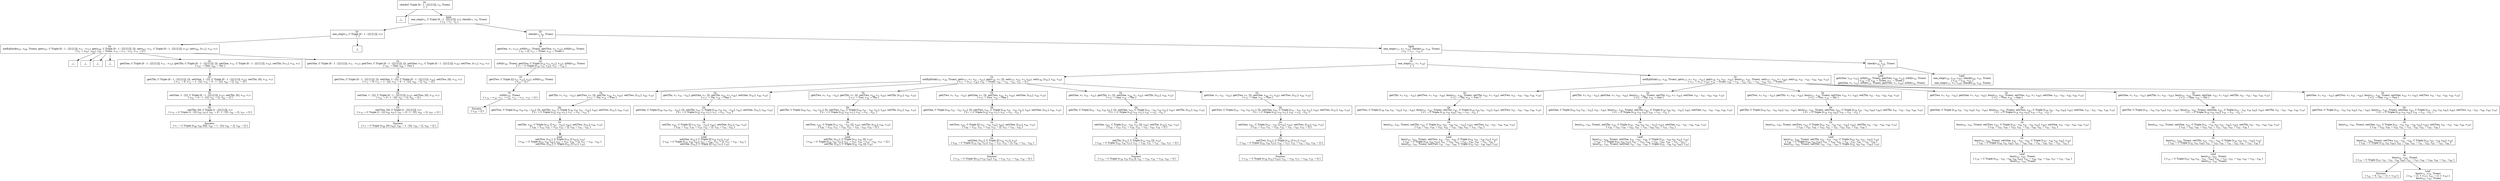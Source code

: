 digraph {
    graph [rankdir=TB
          ,bgcolor=transparent];
    node [shape=box
         ,fillcolor=white
         ,style=filled];
    0 [label=<Or <BR/> check(C Triple [0 : 1 : [2] [] []], v<SUB>0</SUB>, Trueo) <BR/>  [  ] >];
    1 [label=<_|_>];
    2 [label=<Split <BR/> one_step(v<SUB>5</SUB>, C Triple [0 : 1 : [2] [] []], v<SUB>7</SUB>), check(v<SUB>7</SUB>, v<SUB>6</SUB>, Trueo) <BR/>  [ v<SUB>0</SUB> &rarr; v<SUB>5</SUB> : v<SUB>6</SUB> ] >];
    3 [label=<Or <BR/> one_step(v<SUB>5</SUB>, C Triple [0 : 1 : [2] [] []], v<SUB>7</SUB>) <BR/>  [  ] >];
    4 [label=<Or <BR/> check(v<SUB>7</SUB>, v<SUB>6</SUB>, Trueo) <BR/>  [  ] >];
    5 [label=<Or <BR/> notEqStick(v<SUB>67</SUB>, v<SUB>68</SUB>, Trueo), get(v<SUB>67</SUB>, C Triple [0 : 1 : [2] [] []], v<SUB>71</SUB> : v<SUB>72</SUB>), get(v<SUB>68</SUB>, C Triple [0 : 1 : [2] [] []], []), set(v<SUB>67</SUB>, v<SUB>72</SUB>, C Triple [0 : 1 : [2] [] []], v<SUB>74</SUB>), set(v<SUB>68</SUB>, [v<SUB>71</SUB>], v<SUB>74</SUB>, v<SUB>7</SUB>) <BR/>  [ v<SUB>5</SUB> &rarr; (v<SUB>67</SUB>, v<SUB>68</SUB>), v<SUB>69</SUB> &rarr; Trueo, v<SUB>70</SUB> &rarr; v<SUB>71</SUB> : v<SUB>72</SUB>, v<SUB>73</SUB> &rarr; [] ] >];
    6 [label=<_|_>];
    7 [label=<_|_>];
    8 [label=<_|_>];
    9 [label=<_|_>];
    10 [label=<_|_>];
    11 [label=<Or <BR/> get(One, C Triple [0 : 1 : [2] [] []], v<SUB>71</SUB> : v<SUB>72</SUB>), get(Thr, C Triple [0 : 1 : [2] [] []], []), set(One, v<SUB>72</SUB>, C Triple [0 : 1 : [2] [] []], v<SUB>74</SUB>), set(Thr, [v<SUB>71</SUB>], v<SUB>74</SUB>, v<SUB>7</SUB>) <BR/>  [ v<SUB>67</SUB> &rarr; One, v<SUB>68</SUB> &rarr; Thr ] >];
    12 [label=<Or <BR/> get(One, C Triple [0 : 1 : [2] [] []], v<SUB>71</SUB> : v<SUB>72</SUB>), get(Two, C Triple [0 : 1 : [2] [] []], []), set(One, v<SUB>72</SUB>, C Triple [0 : 1 : [2] [] []], v<SUB>74</SUB>), set(Two, [v<SUB>71</SUB>], v<SUB>74</SUB>, v<SUB>7</SUB>) <BR/>  [ v<SUB>67</SUB> &rarr; One, v<SUB>68</SUB> &rarr; Two ] >];
    13 [label=<Or <BR/> get(Thr, C Triple [0 : 1 : [2] [] []], []), set(One, 1 : [2], C Triple [0 : 1 : [2] [] []], v<SUB>74</SUB>), set(Thr, [0], v<SUB>74</SUB>, v<SUB>7</SUB>) <BR/>  [ v<SUB>71</SUB> &rarr; 0, v<SUB>72</SUB> &rarr; 1 : [2], v<SUB>79</SUB> &rarr; 0 : 1 : [2], v<SUB>80</SUB> &rarr; [], v<SUB>81</SUB> &rarr; [] ] >];
    14 [label=<Or <BR/> set(One, 1 : [2], C Triple [0 : 1 : [2] [] []], v<SUB>74</SUB>), set(Thr, [0], v<SUB>74</SUB>, v<SUB>7</SUB>) <BR/>  [ v<SUB>82</SUB> &rarr; 0 : 1 : [2], v<SUB>83</SUB> &rarr; [], v<SUB>84</SUB> &rarr; [] ] >];
    15 [label=<Or <BR/> set(Thr, [0], C Triple [1 : [2] [] []], v<SUB>7</SUB>) <BR/>  [ v<SUB>74</SUB> &rarr; C Triple [1 : [2] v<SUB>86</SUB> v<SUB>87</SUB>], v<SUB>85</SUB> &rarr; 0 : 1 : [2], v<SUB>86</SUB> &rarr; [], v<SUB>87</SUB> &rarr; [] ] >];
    16 [label=<Success <BR/>  [ v<SUB>7</SUB> &rarr; C Triple [v<SUB>88</SUB> v<SUB>89</SUB> [0]], v<SUB>88</SUB> &rarr; 1 : [2], v<SUB>89</SUB> &rarr; [], v<SUB>90</SUB> &rarr; [] ] >];
    17 [label=<Or <BR/> get(Two, C Triple [0 : 1 : [2] [] []], []), set(One, 1 : [2], C Triple [0 : 1 : [2] [] []], v<SUB>74</SUB>), set(Two, [0], v<SUB>74</SUB>, v<SUB>7</SUB>) <BR/>  [ v<SUB>71</SUB> &rarr; 0, v<SUB>72</SUB> &rarr; 1 : [2], v<SUB>79</SUB> &rarr; 0 : 1 : [2], v<SUB>80</SUB> &rarr; [], v<SUB>81</SUB> &rarr; [] ] >];
    18 [label=<Or <BR/> set(One, 1 : [2], C Triple [0 : 1 : [2] [] []], v<SUB>74</SUB>), set(Two, [0], v<SUB>74</SUB>, v<SUB>7</SUB>) <BR/>  [ v<SUB>82</SUB> &rarr; 0 : 1 : [2], v<SUB>83</SUB> &rarr; [], v<SUB>84</SUB> &rarr; [] ] >];
    19 [label=<Or <BR/> set(Two, [0], C Triple [1 : [2] [] []], v<SUB>7</SUB>) <BR/>  [ v<SUB>74</SUB> &rarr; C Triple [1 : [2] v<SUB>86</SUB> v<SUB>87</SUB>], v<SUB>85</SUB> &rarr; 0 : 1 : [2], v<SUB>86</SUB> &rarr; [], v<SUB>87</SUB> &rarr; [] ] >];
    20 [label=<Success <BR/>  [ v<SUB>7</SUB> &rarr; C Triple [v<SUB>88</SUB> [0] v<SUB>90</SUB>], v<SUB>88</SUB> &rarr; 1 : [2], v<SUB>89</SUB> &rarr; [], v<SUB>90</SUB> &rarr; [] ] >];
    21 [label=<Or <BR/> get(One, v<SUB>7</SUB>, v<SUB>15</SUB>), isNil(v<SUB>15</SUB>, Trueo), get(Two, v<SUB>7</SUB>, v<SUB>16</SUB>), isNil(v<SUB>16</SUB>, Trueo) <BR/>  [ v<SUB>6</SUB> &rarr; [], v<SUB>13</SUB> &rarr; Trueo, v<SUB>14</SUB> &rarr; Trueo ] >];
    22 [label=<Split <BR/> one_step(v<SUB>17</SUB>, v<SUB>7</SUB>, v<SUB>19</SUB>), check(v<SUB>19</SUB>, v<SUB>18</SUB>, Trueo) <BR/>  [ v<SUB>6</SUB> &rarr; v<SUB>17</SUB> : v<SUB>18</SUB> ] >];
    23 [label=<Or <BR/> isNil(v<SUB>20</SUB>, Trueo), get(Two, C Triple [v<SUB>20</SUB> v<SUB>21</SUB> v<SUB>22</SUB>], v<SUB>16</SUB>), isNil(v<SUB>16</SUB>, Trueo) <BR/>  [ v<SUB>7</SUB> &rarr; C Triple [v<SUB>20</SUB> v<SUB>21</SUB> v<SUB>22</SUB>], v<SUB>15</SUB> &rarr; v<SUB>20</SUB> ] >];
    24 [label=<Or <BR/> get(Two, C Triple [[] v<SUB>21</SUB> v<SUB>22</SUB>], v<SUB>16</SUB>), isNil(v<SUB>16</SUB>, Trueo) <BR/>  [ v<SUB>20</SUB> &rarr; [] ] >];
    25 [label=<Or <BR/> isNil(v<SUB>26</SUB>, Trueo) <BR/>  [ v<SUB>16</SUB> &rarr; v<SUB>26</SUB>, v<SUB>21</SUB> &rarr; v<SUB>26</SUB>, v<SUB>22</SUB> &rarr; v<SUB>27</SUB>, v<SUB>25</SUB> &rarr; [] ] >];
    26 [label=<Success <BR/>  [ v<SUB>26</SUB> &rarr; [] ] >];
    27 [label=<Or <BR/> one_step(v<SUB>17</SUB>, v<SUB>7</SUB>, v<SUB>19</SUB>) <BR/>  [  ] >];
    28 [label=<Or <BR/> check(v<SUB>19</SUB>, v<SUB>18</SUB>, Trueo) <BR/>  [  ] >];
    29 [label=<Or <BR/> notEqStick(v<SUB>37</SUB>, v<SUB>38</SUB>, Trueo), get(v<SUB>37</SUB>, v<SUB>7</SUB>, v<SUB>41</SUB> : v<SUB>42</SUB>), get(v<SUB>38</SUB>, v<SUB>7</SUB>, []), set(v<SUB>37</SUB>, v<SUB>42</SUB>, v<SUB>7</SUB>, v<SUB>44</SUB>), set(v<SUB>38</SUB>, [v<SUB>41</SUB>], v<SUB>44</SUB>, v<SUB>19</SUB>) <BR/>  [ v<SUB>17</SUB> &rarr; (v<SUB>37</SUB>, v<SUB>38</SUB>), v<SUB>39</SUB> &rarr; Trueo, v<SUB>40</SUB> &rarr; v<SUB>41</SUB> : v<SUB>42</SUB>, v<SUB>43</SUB> &rarr; [] ] >];
    30 [label=<Or <BR/> notEqStick(v<SUB>37</SUB>, v<SUB>38</SUB>, Trueo), get(v<SUB>37</SUB>, v<SUB>7</SUB>, v<SUB>41</SUB> : v<SUB>42</SUB>), get(v<SUB>38</SUB>, v<SUB>7</SUB>, v<SUB>45</SUB> : v<SUB>46</SUB>), less(v<SUB>41</SUB>, v<SUB>45</SUB>, Trueo), set(v<SUB>37</SUB>, v<SUB>42</SUB>, v<SUB>7</SUB>, v<SUB>48</SUB>), set(v<SUB>38</SUB>, v<SUB>41</SUB> : v<SUB>45</SUB> : v<SUB>46</SUB>, v<SUB>48</SUB>, v<SUB>19</SUB>) <BR/>  [ v<SUB>17</SUB> &rarr; (v<SUB>37</SUB>, v<SUB>38</SUB>), v<SUB>39</SUB> &rarr; Trueo, v<SUB>40</SUB> &rarr; v<SUB>41</SUB> : v<SUB>42</SUB>, v<SUB>43</SUB> &rarr; v<SUB>45</SUB> : v<SUB>46</SUB>, v<SUB>47</SUB> &rarr; Trueo ] >];
    31 [label=<Or <BR/> get(Thr, v<SUB>7</SUB>, v<SUB>41</SUB> : v<SUB>42</SUB>), get(Two, v<SUB>7</SUB>, []), set(Thr, v<SUB>42</SUB>, v<SUB>7</SUB>, v<SUB>44</SUB>), set(Two, [v<SUB>41</SUB>], v<SUB>44</SUB>, v<SUB>19</SUB>) <BR/>  [ v<SUB>37</SUB> &rarr; Thr, v<SUB>38</SUB> &rarr; Two ] >];
    32 [label=<Or <BR/> get(Thr, v<SUB>7</SUB>, v<SUB>41</SUB> : v<SUB>42</SUB>), get(One, v<SUB>7</SUB>, []), set(Thr, v<SUB>42</SUB>, v<SUB>7</SUB>, v<SUB>44</SUB>), set(One, [v<SUB>41</SUB>], v<SUB>44</SUB>, v<SUB>19</SUB>) <BR/>  [ v<SUB>37</SUB> &rarr; Thr, v<SUB>38</SUB> &rarr; One ] >];
    33 [label=<Or <BR/> get(Two, v<SUB>7</SUB>, v<SUB>41</SUB> : v<SUB>42</SUB>), get(Thr, v<SUB>7</SUB>, []), set(Two, v<SUB>42</SUB>, v<SUB>7</SUB>, v<SUB>44</SUB>), set(Thr, [v<SUB>41</SUB>], v<SUB>44</SUB>, v<SUB>19</SUB>) <BR/>  [ v<SUB>37</SUB> &rarr; Two, v<SUB>38</SUB> &rarr; Thr ] >];
    34 [label=<Or <BR/> get(Two, v<SUB>7</SUB>, v<SUB>41</SUB> : v<SUB>42</SUB>), get(One, v<SUB>7</SUB>, []), set(Two, v<SUB>42</SUB>, v<SUB>7</SUB>, v<SUB>44</SUB>), set(One, [v<SUB>41</SUB>], v<SUB>44</SUB>, v<SUB>19</SUB>) <BR/>  [ v<SUB>37</SUB> &rarr; Two, v<SUB>38</SUB> &rarr; One ] >];
    35 [label=<Or <BR/> get(One, v<SUB>7</SUB>, v<SUB>41</SUB> : v<SUB>42</SUB>), get(Thr, v<SUB>7</SUB>, []), set(One, v<SUB>42</SUB>, v<SUB>7</SUB>, v<SUB>44</SUB>), set(Thr, [v<SUB>41</SUB>], v<SUB>44</SUB>, v<SUB>19</SUB>) <BR/>  [ v<SUB>37</SUB> &rarr; One, v<SUB>38</SUB> &rarr; Thr ] >];
    36 [label=<Or <BR/> get(One, v<SUB>7</SUB>, v<SUB>41</SUB> : v<SUB>42</SUB>), get(Two, v<SUB>7</SUB>, []), set(One, v<SUB>42</SUB>, v<SUB>7</SUB>, v<SUB>44</SUB>), set(Two, [v<SUB>41</SUB>], v<SUB>44</SUB>, v<SUB>19</SUB>) <BR/>  [ v<SUB>37</SUB> &rarr; One, v<SUB>38</SUB> &rarr; Two ] >];
    37 [label=<Or <BR/> get(Two, C Triple [v<SUB>49</SUB> v<SUB>50</SUB> v<SUB>41</SUB> : v<SUB>42</SUB>], []), set(Thr, v<SUB>42</SUB>, C Triple [v<SUB>49</SUB> v<SUB>50</SUB> v<SUB>41</SUB> : v<SUB>42</SUB>], v<SUB>44</SUB>), set(Two, [v<SUB>41</SUB>], v<SUB>44</SUB>, v<SUB>19</SUB>) <BR/>  [ v<SUB>7</SUB> &rarr; C Triple [v<SUB>49</SUB> v<SUB>50</SUB> v<SUB>51</SUB>], v<SUB>51</SUB> &rarr; v<SUB>41</SUB> : v<SUB>42</SUB> ] >];
    38 [label=<Or <BR/> set(Thr, v<SUB>42</SUB>, C Triple [v<SUB>52</SUB> [] v<SUB>41</SUB> : v<SUB>42</SUB>], v<SUB>44</SUB>), set(Two, [v<SUB>41</SUB>], v<SUB>44</SUB>, v<SUB>19</SUB>) <BR/>  [ v<SUB>49</SUB> &rarr; v<SUB>52</SUB>, v<SUB>50</SUB> &rarr; v<SUB>53</SUB>, v<SUB>53</SUB> &rarr; [], v<SUB>54</SUB> &rarr; v<SUB>41</SUB> : v<SUB>42</SUB> ] >];
    39 [label=<Leaf <BR/> set(Two, [v<SUB>41</SUB>], C Triple [v<SUB>55</SUB> [] v<SUB>42</SUB>], v<SUB>19</SUB>) <BR/>  [ v<SUB>44</SUB> &rarr; C Triple [v<SUB>55</SUB> v<SUB>56</SUB> v<SUB>42</SUB>], v<SUB>52</SUB> &rarr; v<SUB>55</SUB>, v<SUB>56</SUB> &rarr; [], v<SUB>57</SUB> &rarr; v<SUB>41</SUB> : v<SUB>42</SUB> ]  <BR/> set(Two, [v<SUB>41</SUB>], C Triple [v<SUB>42</SUB> [] v<SUB>57</SUB>], v<SUB>19</SUB>)>];
    40 [label=<Or <BR/> get(One, C Triple [v<SUB>49</SUB> v<SUB>50</SUB> v<SUB>41</SUB> : v<SUB>42</SUB>], []), set(Thr, v<SUB>42</SUB>, C Triple [v<SUB>49</SUB> v<SUB>50</SUB> v<SUB>41</SUB> : v<SUB>42</SUB>], v<SUB>44</SUB>), set(One, [v<SUB>41</SUB>], v<SUB>44</SUB>, v<SUB>19</SUB>) <BR/>  [ v<SUB>7</SUB> &rarr; C Triple [v<SUB>49</SUB> v<SUB>50</SUB> v<SUB>51</SUB>], v<SUB>51</SUB> &rarr; v<SUB>41</SUB> : v<SUB>42</SUB> ] >];
    41 [label=<Or <BR/> set(Thr, v<SUB>42</SUB>, C Triple [[] v<SUB>53</SUB> v<SUB>41</SUB> : v<SUB>42</SUB>], v<SUB>44</SUB>), set(One, [v<SUB>41</SUB>], v<SUB>44</SUB>, v<SUB>19</SUB>) <BR/>  [ v<SUB>49</SUB> &rarr; v<SUB>52</SUB>, v<SUB>50</SUB> &rarr; v<SUB>53</SUB>, v<SUB>52</SUB> &rarr; [], v<SUB>54</SUB> &rarr; v<SUB>41</SUB> : v<SUB>42</SUB> ] >];
    42 [label=<Leaf <BR/> set(One, [v<SUB>41</SUB>], C Triple [[] v<SUB>56</SUB> v<SUB>42</SUB>], v<SUB>19</SUB>) <BR/>  [ v<SUB>44</SUB> &rarr; C Triple [v<SUB>55</SUB> v<SUB>56</SUB> v<SUB>42</SUB>], v<SUB>53</SUB> &rarr; v<SUB>56</SUB>, v<SUB>55</SUB> &rarr; [], v<SUB>57</SUB> &rarr; v<SUB>41</SUB> : v<SUB>42</SUB> ]  <BR/> set(One, [v<SUB>41</SUB>], C Triple [[] v<SUB>42</SUB> v<SUB>57</SUB>], v<SUB>19</SUB>)>];
    43 [label=<Or <BR/> get(Thr, C Triple [v<SUB>49</SUB> v<SUB>41</SUB> : v<SUB>42</SUB> v<SUB>51</SUB>], []), set(Two, v<SUB>42</SUB>, C Triple [v<SUB>49</SUB> v<SUB>41</SUB> : v<SUB>42</SUB> v<SUB>51</SUB>], v<SUB>44</SUB>), set(Thr, [v<SUB>41</SUB>], v<SUB>44</SUB>, v<SUB>19</SUB>) <BR/>  [ v<SUB>7</SUB> &rarr; C Triple [v<SUB>49</SUB> v<SUB>50</SUB> v<SUB>51</SUB>], v<SUB>50</SUB> &rarr; v<SUB>41</SUB> : v<SUB>42</SUB> ] >];
    44 [label=<Or <BR/> set(Two, v<SUB>42</SUB>, C Triple [v<SUB>52</SUB> v<SUB>41</SUB> : v<SUB>42</SUB> []], v<SUB>44</SUB>), set(Thr, [v<SUB>41</SUB>], v<SUB>44</SUB>, v<SUB>19</SUB>) <BR/>  [ v<SUB>49</SUB> &rarr; v<SUB>52</SUB>, v<SUB>51</SUB> &rarr; v<SUB>54</SUB>, v<SUB>53</SUB> &rarr; v<SUB>41</SUB> : v<SUB>42</SUB>, v<SUB>54</SUB> &rarr; [] ] >];
    45 [label=<Leaf <BR/> set(Thr, [v<SUB>41</SUB>], C Triple [v<SUB>55</SUB> v<SUB>42</SUB> []], v<SUB>19</SUB>) <BR/>  [ v<SUB>44</SUB> &rarr; C Triple [v<SUB>55</SUB> v<SUB>42</SUB> v<SUB>57</SUB>], v<SUB>52</SUB> &rarr; v<SUB>55</SUB>, v<SUB>56</SUB> &rarr; v<SUB>41</SUB> : v<SUB>42</SUB>, v<SUB>57</SUB> &rarr; [] ]  <BR/> set(Thr, [v<SUB>41</SUB>], C Triple [v<SUB>42</SUB> v<SUB>56</SUB> []], v<SUB>19</SUB>)>];
    46 [label=<Or <BR/> get(One, C Triple [v<SUB>49</SUB> v<SUB>41</SUB> : v<SUB>42</SUB> v<SUB>51</SUB>], []), set(Two, v<SUB>42</SUB>, C Triple [v<SUB>49</SUB> v<SUB>41</SUB> : v<SUB>42</SUB> v<SUB>51</SUB>], v<SUB>44</SUB>), set(One, [v<SUB>41</SUB>], v<SUB>44</SUB>, v<SUB>19</SUB>) <BR/>  [ v<SUB>7</SUB> &rarr; C Triple [v<SUB>49</SUB> v<SUB>50</SUB> v<SUB>51</SUB>], v<SUB>50</SUB> &rarr; v<SUB>41</SUB> : v<SUB>42</SUB> ] >];
    47 [label=<Or <BR/> set(Two, v<SUB>42</SUB>, C Triple [[] v<SUB>41</SUB> : v<SUB>42</SUB> v<SUB>54</SUB>], v<SUB>44</SUB>), set(One, [v<SUB>41</SUB>], v<SUB>44</SUB>, v<SUB>19</SUB>) <BR/>  [ v<SUB>49</SUB> &rarr; v<SUB>52</SUB>, v<SUB>51</SUB> &rarr; v<SUB>54</SUB>, v<SUB>52</SUB> &rarr; [], v<SUB>53</SUB> &rarr; v<SUB>41</SUB> : v<SUB>42</SUB> ] >];
    48 [label=<Or <BR/> set(One, [v<SUB>41</SUB>], C Triple [[] v<SUB>42</SUB> v<SUB>57</SUB>], v<SUB>19</SUB>) <BR/>  [ v<SUB>44</SUB> &rarr; C Triple [v<SUB>55</SUB> v<SUB>42</SUB> v<SUB>57</SUB>], v<SUB>54</SUB> &rarr; v<SUB>57</SUB>, v<SUB>55</SUB> &rarr; [], v<SUB>56</SUB> &rarr; v<SUB>41</SUB> : v<SUB>42</SUB> ] >];
    49 [label=<Success <BR/>  [ v<SUB>19</SUB> &rarr; C Triple [[v<SUB>41</SUB>] v<SUB>59</SUB> v<SUB>60</SUB>], v<SUB>42</SUB> &rarr; v<SUB>59</SUB>, v<SUB>57</SUB> &rarr; v<SUB>60</SUB>, v<SUB>58</SUB> &rarr; [] ] >];
    50 [label=<Or <BR/> get(Thr, C Triple [v<SUB>41</SUB> : v<SUB>42</SUB> v<SUB>50</SUB> v<SUB>51</SUB>], []), set(One, v<SUB>42</SUB>, C Triple [v<SUB>41</SUB> : v<SUB>42</SUB> v<SUB>50</SUB> v<SUB>51</SUB>], v<SUB>44</SUB>), set(Thr, [v<SUB>41</SUB>], v<SUB>44</SUB>, v<SUB>19</SUB>) <BR/>  [ v<SUB>7</SUB> &rarr; C Triple [v<SUB>49</SUB> v<SUB>50</SUB> v<SUB>51</SUB>], v<SUB>49</SUB> &rarr; v<SUB>41</SUB> : v<SUB>42</SUB> ] >];
    51 [label=<Or <BR/> set(One, v<SUB>42</SUB>, C Triple [v<SUB>41</SUB> : v<SUB>42</SUB> v<SUB>53</SUB> []], v<SUB>44</SUB>), set(Thr, [v<SUB>41</SUB>], v<SUB>44</SUB>, v<SUB>19</SUB>) <BR/>  [ v<SUB>50</SUB> &rarr; v<SUB>53</SUB>, v<SUB>51</SUB> &rarr; v<SUB>54</SUB>, v<SUB>52</SUB> &rarr; v<SUB>41</SUB> : v<SUB>42</SUB>, v<SUB>54</SUB> &rarr; [] ] >];
    52 [label=<Or <BR/> set(Thr, [v<SUB>41</SUB>], C Triple [v<SUB>42</SUB> v<SUB>56</SUB> []], v<SUB>19</SUB>) <BR/>  [ v<SUB>44</SUB> &rarr; C Triple [v<SUB>42</SUB> v<SUB>56</SUB> v<SUB>57</SUB>], v<SUB>53</SUB> &rarr; v<SUB>56</SUB>, v<SUB>55</SUB> &rarr; v<SUB>41</SUB> : v<SUB>42</SUB>, v<SUB>57</SUB> &rarr; [] ] >];
    53 [label=<Success <BR/>  [ v<SUB>19</SUB> &rarr; C Triple [v<SUB>58</SUB> v<SUB>59</SUB> [v<SUB>41</SUB>]], v<SUB>42</SUB> &rarr; v<SUB>58</SUB>, v<SUB>56</SUB> &rarr; v<SUB>59</SUB>, v<SUB>60</SUB> &rarr; [] ] >];
    54 [label=<Or <BR/> get(Two, C Triple [v<SUB>41</SUB> : v<SUB>42</SUB> v<SUB>50</SUB> v<SUB>51</SUB>], []), set(One, v<SUB>42</SUB>, C Triple [v<SUB>41</SUB> : v<SUB>42</SUB> v<SUB>50</SUB> v<SUB>51</SUB>], v<SUB>44</SUB>), set(Two, [v<SUB>41</SUB>], v<SUB>44</SUB>, v<SUB>19</SUB>) <BR/>  [ v<SUB>7</SUB> &rarr; C Triple [v<SUB>49</SUB> v<SUB>50</SUB> v<SUB>51</SUB>], v<SUB>49</SUB> &rarr; v<SUB>41</SUB> : v<SUB>42</SUB> ] >];
    55 [label=<Or <BR/> set(One, v<SUB>42</SUB>, C Triple [v<SUB>41</SUB> : v<SUB>42</SUB> [] v<SUB>54</SUB>], v<SUB>44</SUB>), set(Two, [v<SUB>41</SUB>], v<SUB>44</SUB>, v<SUB>19</SUB>) <BR/>  [ v<SUB>50</SUB> &rarr; v<SUB>53</SUB>, v<SUB>51</SUB> &rarr; v<SUB>54</SUB>, v<SUB>52</SUB> &rarr; v<SUB>41</SUB> : v<SUB>42</SUB>, v<SUB>53</SUB> &rarr; [] ] >];
    56 [label=<Or <BR/> set(Two, [v<SUB>41</SUB>], C Triple [v<SUB>42</SUB> [] v<SUB>57</SUB>], v<SUB>19</SUB>) <BR/>  [ v<SUB>44</SUB> &rarr; C Triple [v<SUB>42</SUB> v<SUB>56</SUB> v<SUB>57</SUB>], v<SUB>54</SUB> &rarr; v<SUB>57</SUB>, v<SUB>55</SUB> &rarr; v<SUB>41</SUB> : v<SUB>42</SUB>, v<SUB>56</SUB> &rarr; [] ] >];
    57 [label=<Success <BR/>  [ v<SUB>19</SUB> &rarr; C Triple [v<SUB>58</SUB> [v<SUB>41</SUB>] v<SUB>60</SUB>], v<SUB>42</SUB> &rarr; v<SUB>58</SUB>, v<SUB>57</SUB> &rarr; v<SUB>60</SUB>, v<SUB>59</SUB> &rarr; [] ] >];
    58 [label=<Or <BR/> get(Thr, v<SUB>7</SUB>, v<SUB>41</SUB> : v<SUB>42</SUB>), get(Two, v<SUB>7</SUB>, v<SUB>45</SUB> : v<SUB>46</SUB>), less(v<SUB>41</SUB>, v<SUB>45</SUB>, Trueo), set(Thr, v<SUB>42</SUB>, v<SUB>7</SUB>, v<SUB>48</SUB>), set(Two, v<SUB>41</SUB> : v<SUB>45</SUB> : v<SUB>46</SUB>, v<SUB>48</SUB>, v<SUB>19</SUB>) <BR/>  [ v<SUB>37</SUB> &rarr; Thr, v<SUB>38</SUB> &rarr; Two ] >];
    59 [label=<Or <BR/> get(Thr, v<SUB>7</SUB>, v<SUB>41</SUB> : v<SUB>42</SUB>), get(One, v<SUB>7</SUB>, v<SUB>45</SUB> : v<SUB>46</SUB>), less(v<SUB>41</SUB>, v<SUB>45</SUB>, Trueo), set(Thr, v<SUB>42</SUB>, v<SUB>7</SUB>, v<SUB>48</SUB>), set(One, v<SUB>41</SUB> : v<SUB>45</SUB> : v<SUB>46</SUB>, v<SUB>48</SUB>, v<SUB>19</SUB>) <BR/>  [ v<SUB>37</SUB> &rarr; Thr, v<SUB>38</SUB> &rarr; One ] >];
    60 [label=<Or <BR/> get(Two, v<SUB>7</SUB>, v<SUB>41</SUB> : v<SUB>42</SUB>), get(Thr, v<SUB>7</SUB>, v<SUB>45</SUB> : v<SUB>46</SUB>), less(v<SUB>41</SUB>, v<SUB>45</SUB>, Trueo), set(Two, v<SUB>42</SUB>, v<SUB>7</SUB>, v<SUB>48</SUB>), set(Thr, v<SUB>41</SUB> : v<SUB>45</SUB> : v<SUB>46</SUB>, v<SUB>48</SUB>, v<SUB>19</SUB>) <BR/>  [ v<SUB>37</SUB> &rarr; Two, v<SUB>38</SUB> &rarr; Thr ] >];
    61 [label=<Or <BR/> get(Two, v<SUB>7</SUB>, v<SUB>41</SUB> : v<SUB>42</SUB>), get(One, v<SUB>7</SUB>, v<SUB>45</SUB> : v<SUB>46</SUB>), less(v<SUB>41</SUB>, v<SUB>45</SUB>, Trueo), set(Two, v<SUB>42</SUB>, v<SUB>7</SUB>, v<SUB>48</SUB>), set(One, v<SUB>41</SUB> : v<SUB>45</SUB> : v<SUB>46</SUB>, v<SUB>48</SUB>, v<SUB>19</SUB>) <BR/>  [ v<SUB>37</SUB> &rarr; Two, v<SUB>38</SUB> &rarr; One ] >];
    62 [label=<Or <BR/> get(One, v<SUB>7</SUB>, v<SUB>41</SUB> : v<SUB>42</SUB>), get(Thr, v<SUB>7</SUB>, v<SUB>45</SUB> : v<SUB>46</SUB>), less(v<SUB>41</SUB>, v<SUB>45</SUB>, Trueo), set(One, v<SUB>42</SUB>, v<SUB>7</SUB>, v<SUB>48</SUB>), set(Thr, v<SUB>41</SUB> : v<SUB>45</SUB> : v<SUB>46</SUB>, v<SUB>48</SUB>, v<SUB>19</SUB>) <BR/>  [ v<SUB>37</SUB> &rarr; One, v<SUB>38</SUB> &rarr; Thr ] >];
    63 [label=<Or <BR/> get(One, v<SUB>7</SUB>, v<SUB>41</SUB> : v<SUB>42</SUB>), get(Two, v<SUB>7</SUB>, v<SUB>45</SUB> : v<SUB>46</SUB>), less(v<SUB>41</SUB>, v<SUB>45</SUB>, Trueo), set(One, v<SUB>42</SUB>, v<SUB>7</SUB>, v<SUB>48</SUB>), set(Two, v<SUB>41</SUB> : v<SUB>45</SUB> : v<SUB>46</SUB>, v<SUB>48</SUB>, v<SUB>19</SUB>) <BR/>  [ v<SUB>37</SUB> &rarr; One, v<SUB>38</SUB> &rarr; Two ] >];
    64 [label=<Or <BR/> get(Two, C Triple [v<SUB>58</SUB> v<SUB>59</SUB> v<SUB>41</SUB> : v<SUB>42</SUB>], v<SUB>45</SUB> : v<SUB>46</SUB>), less(v<SUB>41</SUB>, v<SUB>45</SUB>, Trueo), set(Thr, v<SUB>42</SUB>, C Triple [v<SUB>58</SUB> v<SUB>59</SUB> v<SUB>41</SUB> : v<SUB>42</SUB>], v<SUB>48</SUB>), set(Two, v<SUB>41</SUB> : v<SUB>45</SUB> : v<SUB>46</SUB>, v<SUB>48</SUB>, v<SUB>19</SUB>) <BR/>  [ v<SUB>7</SUB> &rarr; C Triple [v<SUB>58</SUB> v<SUB>59</SUB> v<SUB>60</SUB>], v<SUB>60</SUB> &rarr; v<SUB>41</SUB> : v<SUB>42</SUB> ] >];
    65 [label=<Or <BR/> less(v<SUB>41</SUB>, v<SUB>45</SUB>, Trueo), set(Thr, v<SUB>42</SUB>, C Triple [v<SUB>61</SUB> v<SUB>45</SUB> : v<SUB>46</SUB> v<SUB>41</SUB> : v<SUB>42</SUB>], v<SUB>48</SUB>), set(Two, v<SUB>41</SUB> : v<SUB>45</SUB> : v<SUB>46</SUB>, v<SUB>48</SUB>, v<SUB>19</SUB>) <BR/>  [ v<SUB>58</SUB> &rarr; v<SUB>61</SUB>, v<SUB>59</SUB> &rarr; v<SUB>62</SUB>, v<SUB>62</SUB> &rarr; v<SUB>45</SUB> : v<SUB>46</SUB>, v<SUB>63</SUB> &rarr; v<SUB>41</SUB> : v<SUB>42</SUB> ] >];
    66 [label=<Leaf <BR/> less(v<SUB>41</SUB>, v<SUB>45</SUB>, Trueo), set(Two, v<SUB>41</SUB> : v<SUB>45</SUB> : v<SUB>46</SUB>, C Triple [v<SUB>64</SUB> v<SUB>45</SUB> : v<SUB>46</SUB> v<SUB>42</SUB>], v<SUB>19</SUB>) <BR/>  [ v<SUB>48</SUB> &rarr; C Triple [v<SUB>64</SUB> v<SUB>65</SUB> v<SUB>42</SUB>], v<SUB>61</SUB> &rarr; v<SUB>64</SUB>, v<SUB>65</SUB> &rarr; v<SUB>45</SUB> : v<SUB>46</SUB>, v<SUB>66</SUB> &rarr; v<SUB>41</SUB> : v<SUB>42</SUB> ]  <BR/> less(v<SUB>41</SUB>, v<SUB>45</SUB>, Trueo), set(Two, v<SUB>41</SUB> : v<SUB>45</SUB> : v<SUB>46</SUB>, C Triple [v<SUB>42</SUB> v<SUB>45</SUB> : v<SUB>46</SUB> v<SUB>66</SUB>], v<SUB>19</SUB>)>];
    67 [label=<Or <BR/> get(One, C Triple [v<SUB>58</SUB> v<SUB>59</SUB> v<SUB>41</SUB> : v<SUB>42</SUB>], v<SUB>45</SUB> : v<SUB>46</SUB>), less(v<SUB>41</SUB>, v<SUB>45</SUB>, Trueo), set(Thr, v<SUB>42</SUB>, C Triple [v<SUB>58</SUB> v<SUB>59</SUB> v<SUB>41</SUB> : v<SUB>42</SUB>], v<SUB>48</SUB>), set(One, v<SUB>41</SUB> : v<SUB>45</SUB> : v<SUB>46</SUB>, v<SUB>48</SUB>, v<SUB>19</SUB>) <BR/>  [ v<SUB>7</SUB> &rarr; C Triple [v<SUB>58</SUB> v<SUB>59</SUB> v<SUB>60</SUB>], v<SUB>60</SUB> &rarr; v<SUB>41</SUB> : v<SUB>42</SUB> ] >];
    68 [label=<Or <BR/> less(v<SUB>41</SUB>, v<SUB>45</SUB>, Trueo), set(Thr, v<SUB>42</SUB>, C Triple [v<SUB>45</SUB> : v<SUB>46</SUB> v<SUB>62</SUB> v<SUB>41</SUB> : v<SUB>42</SUB>], v<SUB>48</SUB>), set(One, v<SUB>41</SUB> : v<SUB>45</SUB> : v<SUB>46</SUB>, v<SUB>48</SUB>, v<SUB>19</SUB>) <BR/>  [ v<SUB>58</SUB> &rarr; v<SUB>61</SUB>, v<SUB>59</SUB> &rarr; v<SUB>62</SUB>, v<SUB>61</SUB> &rarr; v<SUB>45</SUB> : v<SUB>46</SUB>, v<SUB>63</SUB> &rarr; v<SUB>41</SUB> : v<SUB>42</SUB> ] >];
    69 [label=<Leaf <BR/> less(v<SUB>41</SUB>, v<SUB>45</SUB>, Trueo), set(One, v<SUB>41</SUB> : v<SUB>45</SUB> : v<SUB>46</SUB>, C Triple [v<SUB>45</SUB> : v<SUB>46</SUB> v<SUB>65</SUB> v<SUB>42</SUB>], v<SUB>19</SUB>) <BR/>  [ v<SUB>48</SUB> &rarr; C Triple [v<SUB>64</SUB> v<SUB>65</SUB> v<SUB>42</SUB>], v<SUB>62</SUB> &rarr; v<SUB>65</SUB>, v<SUB>64</SUB> &rarr; v<SUB>45</SUB> : v<SUB>46</SUB>, v<SUB>66</SUB> &rarr; v<SUB>41</SUB> : v<SUB>42</SUB> ]  <BR/> less(v<SUB>41</SUB>, v<SUB>45</SUB>, Trueo), set(One, v<SUB>41</SUB> : v<SUB>45</SUB> : v<SUB>46</SUB>, C Triple [v<SUB>45</SUB> : v<SUB>46</SUB> v<SUB>42</SUB> v<SUB>66</SUB>], v<SUB>19</SUB>)>];
    70 [label=<Or <BR/> get(Thr, C Triple [v<SUB>58</SUB> v<SUB>41</SUB> : v<SUB>42</SUB> v<SUB>60</SUB>], v<SUB>45</SUB> : v<SUB>46</SUB>), less(v<SUB>41</SUB>, v<SUB>45</SUB>, Trueo), set(Two, v<SUB>42</SUB>, C Triple [v<SUB>58</SUB> v<SUB>41</SUB> : v<SUB>42</SUB> v<SUB>60</SUB>], v<SUB>48</SUB>), set(Thr, v<SUB>41</SUB> : v<SUB>45</SUB> : v<SUB>46</SUB>, v<SUB>48</SUB>, v<SUB>19</SUB>) <BR/>  [ v<SUB>7</SUB> &rarr; C Triple [v<SUB>58</SUB> v<SUB>59</SUB> v<SUB>60</SUB>], v<SUB>59</SUB> &rarr; v<SUB>41</SUB> : v<SUB>42</SUB> ] >];
    71 [label=<Or <BR/> less(v<SUB>41</SUB>, v<SUB>45</SUB>, Trueo), set(Two, v<SUB>42</SUB>, C Triple [v<SUB>61</SUB> v<SUB>41</SUB> : v<SUB>42</SUB> v<SUB>45</SUB> : v<SUB>46</SUB>], v<SUB>48</SUB>), set(Thr, v<SUB>41</SUB> : v<SUB>45</SUB> : v<SUB>46</SUB>, v<SUB>48</SUB>, v<SUB>19</SUB>) <BR/>  [ v<SUB>58</SUB> &rarr; v<SUB>61</SUB>, v<SUB>60</SUB> &rarr; v<SUB>63</SUB>, v<SUB>62</SUB> &rarr; v<SUB>41</SUB> : v<SUB>42</SUB>, v<SUB>63</SUB> &rarr; v<SUB>45</SUB> : v<SUB>46</SUB> ] >];
    72 [label=<Leaf <BR/> less(v<SUB>41</SUB>, v<SUB>45</SUB>, Trueo), set(Thr, v<SUB>41</SUB> : v<SUB>45</SUB> : v<SUB>46</SUB>, C Triple [v<SUB>64</SUB> v<SUB>42</SUB> v<SUB>45</SUB> : v<SUB>46</SUB>], v<SUB>19</SUB>) <BR/>  [ v<SUB>48</SUB> &rarr; C Triple [v<SUB>64</SUB> v<SUB>42</SUB> v<SUB>66</SUB>], v<SUB>61</SUB> &rarr; v<SUB>64</SUB>, v<SUB>65</SUB> &rarr; v<SUB>41</SUB> : v<SUB>42</SUB>, v<SUB>66</SUB> &rarr; v<SUB>45</SUB> : v<SUB>46</SUB> ]  <BR/> less(v<SUB>41</SUB>, v<SUB>45</SUB>, Trueo), set(Thr, v<SUB>41</SUB> : v<SUB>45</SUB> : v<SUB>46</SUB>, C Triple [v<SUB>42</SUB> v<SUB>65</SUB> v<SUB>45</SUB> : v<SUB>46</SUB>], v<SUB>19</SUB>)>];
    73 [label=<Or <BR/> get(One, C Triple [v<SUB>58</SUB> v<SUB>41</SUB> : v<SUB>42</SUB> v<SUB>60</SUB>], v<SUB>45</SUB> : v<SUB>46</SUB>), less(v<SUB>41</SUB>, v<SUB>45</SUB>, Trueo), set(Two, v<SUB>42</SUB>, C Triple [v<SUB>58</SUB> v<SUB>41</SUB> : v<SUB>42</SUB> v<SUB>60</SUB>], v<SUB>48</SUB>), set(One, v<SUB>41</SUB> : v<SUB>45</SUB> : v<SUB>46</SUB>, v<SUB>48</SUB>, v<SUB>19</SUB>) <BR/>  [ v<SUB>7</SUB> &rarr; C Triple [v<SUB>58</SUB> v<SUB>59</SUB> v<SUB>60</SUB>], v<SUB>59</SUB> &rarr; v<SUB>41</SUB> : v<SUB>42</SUB> ] >];
    74 [label=<Or <BR/> less(v<SUB>41</SUB>, v<SUB>45</SUB>, Trueo), set(Two, v<SUB>42</SUB>, C Triple [v<SUB>45</SUB> : v<SUB>46</SUB> v<SUB>41</SUB> : v<SUB>42</SUB> v<SUB>63</SUB>], v<SUB>48</SUB>), set(One, v<SUB>41</SUB> : v<SUB>45</SUB> : v<SUB>46</SUB>, v<SUB>48</SUB>, v<SUB>19</SUB>) <BR/>  [ v<SUB>58</SUB> &rarr; v<SUB>61</SUB>, v<SUB>60</SUB> &rarr; v<SUB>63</SUB>, v<SUB>61</SUB> &rarr; v<SUB>45</SUB> : v<SUB>46</SUB>, v<SUB>62</SUB> &rarr; v<SUB>41</SUB> : v<SUB>42</SUB> ] >];
    75 [label=<Or <BR/> less(v<SUB>41</SUB>, v<SUB>45</SUB>, Trueo), set(One, v<SUB>41</SUB> : v<SUB>45</SUB> : v<SUB>46</SUB>, C Triple [v<SUB>45</SUB> : v<SUB>46</SUB> v<SUB>42</SUB> v<SUB>66</SUB>], v<SUB>19</SUB>) <BR/>  [ v<SUB>48</SUB> &rarr; C Triple [v<SUB>64</SUB> v<SUB>42</SUB> v<SUB>66</SUB>], v<SUB>63</SUB> &rarr; v<SUB>66</SUB>, v<SUB>64</SUB> &rarr; v<SUB>45</SUB> : v<SUB>46</SUB>, v<SUB>65</SUB> &rarr; v<SUB>41</SUB> : v<SUB>42</SUB> ] >];
    76 [label=<Leaf <BR/> less(v<SUB>41</SUB>, v<SUB>45</SUB>, Trueo) <BR/>  [ v<SUB>19</SUB> &rarr; C Triple [v<SUB>41</SUB> : v<SUB>45</SUB> : v<SUB>46</SUB> v<SUB>68</SUB> v<SUB>69</SUB>], v<SUB>42</SUB> &rarr; v<SUB>68</SUB>, v<SUB>66</SUB> &rarr; v<SUB>69</SUB>, v<SUB>67</SUB> &rarr; v<SUB>45</SUB> : v<SUB>46</SUB> ]  <BR/> less(v<SUB>41</SUB>, v<SUB>45</SUB>, Trueo)>];
    77 [label=<Or <BR/> get(Thr, C Triple [v<SUB>41</SUB> : v<SUB>42</SUB> v<SUB>59</SUB> v<SUB>60</SUB>], v<SUB>45</SUB> : v<SUB>46</SUB>), less(v<SUB>41</SUB>, v<SUB>45</SUB>, Trueo), set(One, v<SUB>42</SUB>, C Triple [v<SUB>41</SUB> : v<SUB>42</SUB> v<SUB>59</SUB> v<SUB>60</SUB>], v<SUB>48</SUB>), set(Thr, v<SUB>41</SUB> : v<SUB>45</SUB> : v<SUB>46</SUB>, v<SUB>48</SUB>, v<SUB>19</SUB>) <BR/>  [ v<SUB>7</SUB> &rarr; C Triple [v<SUB>58</SUB> v<SUB>59</SUB> v<SUB>60</SUB>], v<SUB>58</SUB> &rarr; v<SUB>41</SUB> : v<SUB>42</SUB> ] >];
    78 [label=<Or <BR/> less(v<SUB>41</SUB>, v<SUB>45</SUB>, Trueo), set(One, v<SUB>42</SUB>, C Triple [v<SUB>41</SUB> : v<SUB>42</SUB> v<SUB>62</SUB> v<SUB>45</SUB> : v<SUB>46</SUB>], v<SUB>48</SUB>), set(Thr, v<SUB>41</SUB> : v<SUB>45</SUB> : v<SUB>46</SUB>, v<SUB>48</SUB>, v<SUB>19</SUB>) <BR/>  [ v<SUB>59</SUB> &rarr; v<SUB>62</SUB>, v<SUB>60</SUB> &rarr; v<SUB>63</SUB>, v<SUB>61</SUB> &rarr; v<SUB>41</SUB> : v<SUB>42</SUB>, v<SUB>63</SUB> &rarr; v<SUB>45</SUB> : v<SUB>46</SUB> ] >];
    79 [label=<Or <BR/> less(v<SUB>41</SUB>, v<SUB>45</SUB>, Trueo), set(Thr, v<SUB>41</SUB> : v<SUB>45</SUB> : v<SUB>46</SUB>, C Triple [v<SUB>42</SUB> v<SUB>65</SUB> v<SUB>45</SUB> : v<SUB>46</SUB>], v<SUB>19</SUB>) <BR/>  [ v<SUB>48</SUB> &rarr; C Triple [v<SUB>42</SUB> v<SUB>65</SUB> v<SUB>66</SUB>], v<SUB>62</SUB> &rarr; v<SUB>65</SUB>, v<SUB>64</SUB> &rarr; v<SUB>41</SUB> : v<SUB>42</SUB>, v<SUB>66</SUB> &rarr; v<SUB>45</SUB> : v<SUB>46</SUB> ] >];
    80 [label=<Leaf <BR/> less(v<SUB>41</SUB>, v<SUB>45</SUB>, Trueo) <BR/>  [ v<SUB>19</SUB> &rarr; C Triple [v<SUB>67</SUB> v<SUB>68</SUB> v<SUB>41</SUB> : v<SUB>45</SUB> : v<SUB>46</SUB>], v<SUB>42</SUB> &rarr; v<SUB>67</SUB>, v<SUB>65</SUB> &rarr; v<SUB>68</SUB>, v<SUB>69</SUB> &rarr; v<SUB>45</SUB> : v<SUB>46</SUB> ]  <BR/> less(v<SUB>41</SUB>, v<SUB>45</SUB>, Trueo)>];
    81 [label=<Or <BR/> get(Two, C Triple [v<SUB>41</SUB> : v<SUB>42</SUB> v<SUB>59</SUB> v<SUB>60</SUB>], v<SUB>45</SUB> : v<SUB>46</SUB>), less(v<SUB>41</SUB>, v<SUB>45</SUB>, Trueo), set(One, v<SUB>42</SUB>, C Triple [v<SUB>41</SUB> : v<SUB>42</SUB> v<SUB>59</SUB> v<SUB>60</SUB>], v<SUB>48</SUB>), set(Two, v<SUB>41</SUB> : v<SUB>45</SUB> : v<SUB>46</SUB>, v<SUB>48</SUB>, v<SUB>19</SUB>) <BR/>  [ v<SUB>7</SUB> &rarr; C Triple [v<SUB>58</SUB> v<SUB>59</SUB> v<SUB>60</SUB>], v<SUB>58</SUB> &rarr; v<SUB>41</SUB> : v<SUB>42</SUB> ] >];
    82 [label=<Or <BR/> less(v<SUB>41</SUB>, v<SUB>45</SUB>, Trueo), set(One, v<SUB>42</SUB>, C Triple [v<SUB>41</SUB> : v<SUB>42</SUB> v<SUB>45</SUB> : v<SUB>46</SUB> v<SUB>63</SUB>], v<SUB>48</SUB>), set(Two, v<SUB>41</SUB> : v<SUB>45</SUB> : v<SUB>46</SUB>, v<SUB>48</SUB>, v<SUB>19</SUB>) <BR/>  [ v<SUB>59</SUB> &rarr; v<SUB>62</SUB>, v<SUB>60</SUB> &rarr; v<SUB>63</SUB>, v<SUB>61</SUB> &rarr; v<SUB>41</SUB> : v<SUB>42</SUB>, v<SUB>62</SUB> &rarr; v<SUB>45</SUB> : v<SUB>46</SUB> ] >];
    83 [label=<Or <BR/> less(v<SUB>41</SUB>, v<SUB>45</SUB>, Trueo), set(Two, v<SUB>41</SUB> : v<SUB>45</SUB> : v<SUB>46</SUB>, C Triple [v<SUB>42</SUB> v<SUB>45</SUB> : v<SUB>46</SUB> v<SUB>66</SUB>], v<SUB>19</SUB>) <BR/>  [ v<SUB>48</SUB> &rarr; C Triple [v<SUB>42</SUB> v<SUB>65</SUB> v<SUB>66</SUB>], v<SUB>63</SUB> &rarr; v<SUB>66</SUB>, v<SUB>64</SUB> &rarr; v<SUB>41</SUB> : v<SUB>42</SUB>, v<SUB>65</SUB> &rarr; v<SUB>45</SUB> : v<SUB>46</SUB> ] >];
    84 [label=<Or <BR/> less(v<SUB>41</SUB>, v<SUB>45</SUB>, Trueo) <BR/>  [ v<SUB>19</SUB> &rarr; C Triple [v<SUB>67</SUB> v<SUB>41</SUB> : v<SUB>45</SUB> : v<SUB>46</SUB> v<SUB>69</SUB>], v<SUB>42</SUB> &rarr; v<SUB>67</SUB>, v<SUB>66</SUB> &rarr; v<SUB>69</SUB>, v<SUB>68</SUB> &rarr; v<SUB>45</SUB> : v<SUB>46</SUB> ] >];
    85 [label=<Success <BR/>  [ v<SUB>41</SUB> &rarr; 0, v<SUB>45</SUB> &rarr; (1 + v<SUB>70</SUB>) ] >];
    86 [label=<Leaf <BR/> less(v<SUB>71</SUB>, v<SUB>70</SUB>, Trueo) <BR/>  [ v<SUB>41</SUB> &rarr; (1 + v<SUB>71</SUB>), v<SUB>45</SUB> &rarr; (1 + v<SUB>70</SUB>) ]  <BR/> less(v<SUB>41</SUB>, v<SUB>45</SUB>, Trueo)>];
    87 [label=<Leaf <BR/> get(One, v<SUB>19</SUB>, v<SUB>32</SUB>), isNil(v<SUB>32</SUB>, Trueo), get(Two, v<SUB>19</SUB>, v<SUB>33</SUB>), isNil(v<SUB>33</SUB>, Trueo) <BR/>  [ v<SUB>18</SUB> &rarr; [], v<SUB>30</SUB> &rarr; Trueo, v<SUB>31</SUB> &rarr; Trueo ]  <BR/> get(One, v<SUB>7</SUB>, v<SUB>15</SUB>), isNil(v<SUB>15</SUB>, Trueo), get(Two, v<SUB>7</SUB>, v<SUB>16</SUB>), isNil(v<SUB>16</SUB>, Trueo)>];
    88 [label=<Leaf <BR/> one_step(v<SUB>34</SUB>, v<SUB>19</SUB>, v<SUB>36</SUB>), check(v<SUB>36</SUB>, v<SUB>35</SUB>, Trueo) <BR/>  [ v<SUB>18</SUB> &rarr; v<SUB>34</SUB> : v<SUB>35</SUB> ]  <BR/> one_step(v<SUB>17</SUB>, v<SUB>7</SUB>, v<SUB>19</SUB>), check(v<SUB>19</SUB>, v<SUB>18</SUB>, Trueo)>];
    0 -> 1 [label=""];
    0 -> 2 [label=""];
    2 -> 3 [label=""];
    2 -> 4 [label=""];
    3 -> 5 [label=""];
    3 -> 6 [label=""];
    4 -> 21 [label=""];
    4 -> 22 [label=""];
    5 -> 7 [label=""];
    5 -> 8 [label=""];
    5 -> 9 [label=""];
    5 -> 10 [label=""];
    5 -> 11 [label=""];
    5 -> 12 [label=""];
    11 -> 13 [label=""];
    12 -> 17 [label=""];
    13 -> 14 [label=""];
    14 -> 15 [label=""];
    15 -> 16 [label=""];
    17 -> 18 [label=""];
    18 -> 19 [label=""];
    19 -> 20 [label=""];
    21 -> 23 [label=""];
    22 -> 27 [label=""];
    22 -> 28 [label=""];
    23 -> 24 [label=""];
    24 -> 25 [label=""];
    25 -> 26 [label=""];
    27 -> 29 [label=""];
    27 -> 30 [label=""];
    28 -> 87 [label=""];
    28 -> 88 [label=""];
    29 -> 31 [label=""];
    29 -> 32 [label=""];
    29 -> 33 [label=""];
    29 -> 34 [label=""];
    29 -> 35 [label=""];
    29 -> 36 [label=""];
    30 -> 58 [label=""];
    30 -> 59 [label=""];
    30 -> 60 [label=""];
    30 -> 61 [label=""];
    30 -> 62 [label=""];
    30 -> 63 [label=""];
    31 -> 37 [label=""];
    32 -> 40 [label=""];
    33 -> 43 [label=""];
    34 -> 46 [label=""];
    35 -> 50 [label=""];
    36 -> 54 [label=""];
    37 -> 38 [label=""];
    38 -> 39 [label=""];
    40 -> 41 [label=""];
    41 -> 42 [label=""];
    43 -> 44 [label=""];
    44 -> 45 [label=""];
    46 -> 47 [label=""];
    47 -> 48 [label=""];
    48 -> 49 [label=""];
    50 -> 51 [label=""];
    51 -> 52 [label=""];
    52 -> 53 [label=""];
    54 -> 55 [label=""];
    55 -> 56 [label=""];
    56 -> 57 [label=""];
    58 -> 64 [label=""];
    59 -> 67 [label=""];
    60 -> 70 [label=""];
    61 -> 73 [label=""];
    62 -> 77 [label=""];
    63 -> 81 [label=""];
    64 -> 65 [label=""];
    65 -> 66 [label=""];
    67 -> 68 [label=""];
    68 -> 69 [label=""];
    70 -> 71 [label=""];
    71 -> 72 [label=""];
    73 -> 74 [label=""];
    74 -> 75 [label=""];
    75 -> 76 [label=""];
    77 -> 78 [label=""];
    78 -> 79 [label=""];
    79 -> 80 [label=""];
    81 -> 82 [label=""];
    82 -> 83 [label=""];
    83 -> 84 [label=""];
    84 -> 85 [label=""];
    84 -> 86 [label=""];
}
